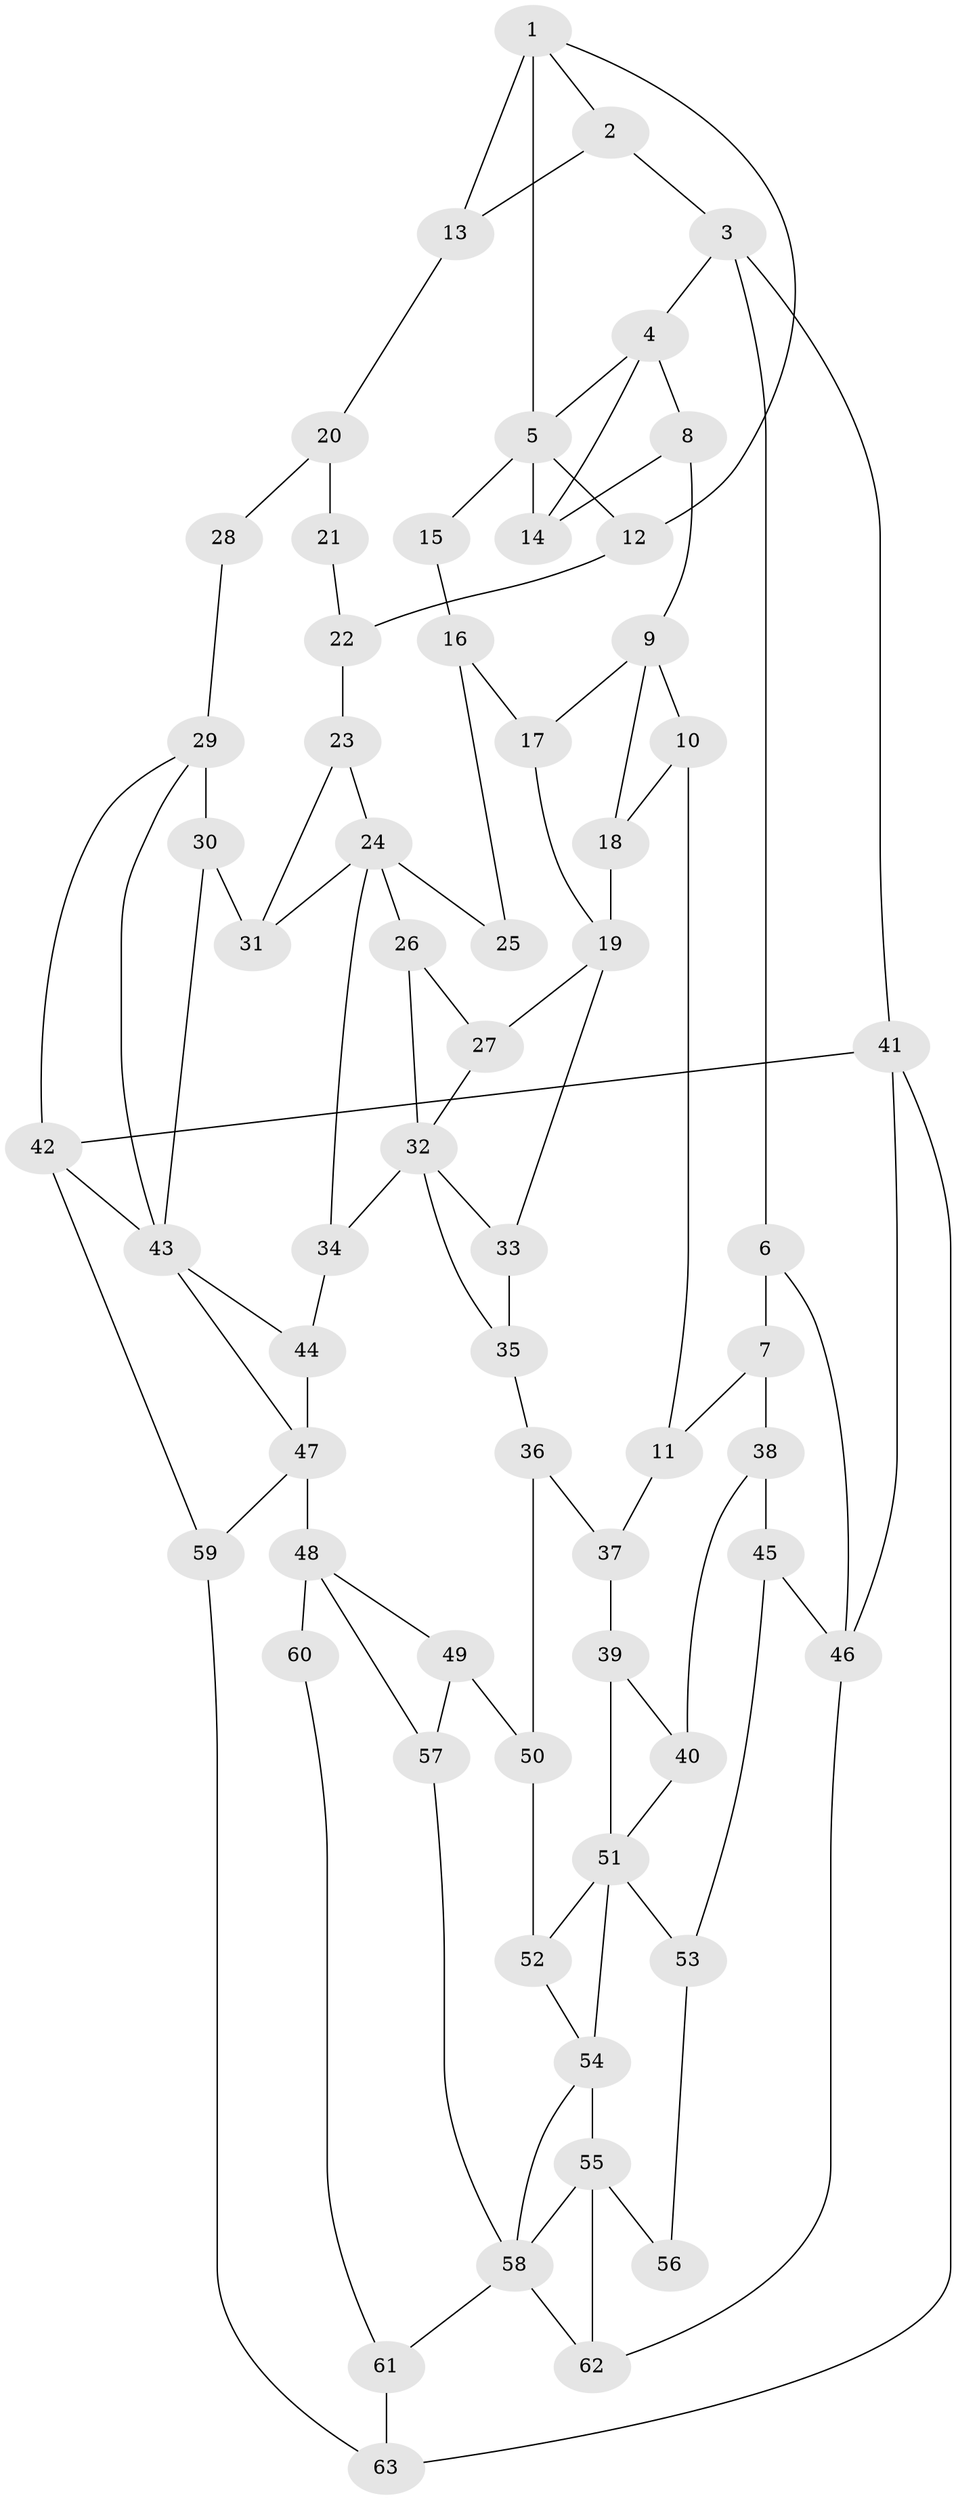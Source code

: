 // original degree distribution, {3: 0.023809523809523808, 4: 0.2222222222222222, 5: 0.5317460317460317, 6: 0.2222222222222222}
// Generated by graph-tools (version 1.1) at 2025/38/03/09/25 02:38:38]
// undirected, 63 vertices, 104 edges
graph export_dot {
graph [start="1"]
  node [color=gray90,style=filled];
  1;
  2;
  3;
  4;
  5;
  6;
  7;
  8;
  9;
  10;
  11;
  12;
  13;
  14;
  15;
  16;
  17;
  18;
  19;
  20;
  21;
  22;
  23;
  24;
  25;
  26;
  27;
  28;
  29;
  30;
  31;
  32;
  33;
  34;
  35;
  36;
  37;
  38;
  39;
  40;
  41;
  42;
  43;
  44;
  45;
  46;
  47;
  48;
  49;
  50;
  51;
  52;
  53;
  54;
  55;
  56;
  57;
  58;
  59;
  60;
  61;
  62;
  63;
  1 -- 2 [weight=1.0];
  1 -- 5 [weight=1.0];
  1 -- 12 [weight=1.0];
  1 -- 13 [weight=2.0];
  2 -- 3 [weight=1.0];
  2 -- 13 [weight=1.0];
  3 -- 4 [weight=1.0];
  3 -- 6 [weight=1.0];
  3 -- 41 [weight=1.0];
  4 -- 5 [weight=1.0];
  4 -- 8 [weight=1.0];
  4 -- 14 [weight=1.0];
  5 -- 12 [weight=1.0];
  5 -- 14 [weight=1.0];
  5 -- 15 [weight=2.0];
  6 -- 7 [weight=2.0];
  6 -- 46 [weight=1.0];
  7 -- 11 [weight=1.0];
  7 -- 38 [weight=2.0];
  8 -- 9 [weight=2.0];
  8 -- 14 [weight=1.0];
  9 -- 10 [weight=1.0];
  9 -- 17 [weight=1.0];
  9 -- 18 [weight=2.0];
  10 -- 11 [weight=1.0];
  10 -- 18 [weight=1.0];
  11 -- 37 [weight=1.0];
  12 -- 22 [weight=1.0];
  13 -- 20 [weight=2.0];
  15 -- 16 [weight=1.0];
  16 -- 17 [weight=1.0];
  16 -- 25 [weight=1.0];
  17 -- 19 [weight=1.0];
  18 -- 19 [weight=3.0];
  19 -- 27 [weight=1.0];
  19 -- 33 [weight=1.0];
  20 -- 21 [weight=2.0];
  20 -- 28 [weight=2.0];
  21 -- 22 [weight=1.0];
  22 -- 23 [weight=1.0];
  23 -- 24 [weight=1.0];
  23 -- 31 [weight=1.0];
  24 -- 25 [weight=2.0];
  24 -- 26 [weight=1.0];
  24 -- 31 [weight=1.0];
  24 -- 34 [weight=1.0];
  26 -- 27 [weight=1.0];
  26 -- 32 [weight=1.0];
  27 -- 32 [weight=1.0];
  28 -- 29 [weight=2.0];
  29 -- 30 [weight=1.0];
  29 -- 42 [weight=1.0];
  29 -- 43 [weight=1.0];
  30 -- 31 [weight=1.0];
  30 -- 43 [weight=1.0];
  32 -- 33 [weight=1.0];
  32 -- 34 [weight=2.0];
  32 -- 35 [weight=1.0];
  33 -- 35 [weight=1.0];
  34 -- 44 [weight=2.0];
  35 -- 36 [weight=1.0];
  36 -- 37 [weight=1.0];
  36 -- 50 [weight=1.0];
  37 -- 39 [weight=1.0];
  38 -- 40 [weight=2.0];
  38 -- 45 [weight=1.0];
  39 -- 40 [weight=2.0];
  39 -- 51 [weight=1.0];
  40 -- 51 [weight=1.0];
  41 -- 42 [weight=1.0];
  41 -- 46 [weight=1.0];
  41 -- 63 [weight=1.0];
  42 -- 43 [weight=2.0];
  42 -- 59 [weight=1.0];
  43 -- 44 [weight=1.0];
  43 -- 47 [weight=1.0];
  44 -- 47 [weight=2.0];
  45 -- 46 [weight=1.0];
  45 -- 53 [weight=1.0];
  46 -- 62 [weight=1.0];
  47 -- 48 [weight=2.0];
  47 -- 59 [weight=1.0];
  48 -- 49 [weight=1.0];
  48 -- 57 [weight=1.0];
  48 -- 60 [weight=2.0];
  49 -- 50 [weight=1.0];
  49 -- 57 [weight=1.0];
  50 -- 52 [weight=1.0];
  51 -- 52 [weight=2.0];
  51 -- 53 [weight=1.0];
  51 -- 54 [weight=1.0];
  52 -- 54 [weight=1.0];
  53 -- 56 [weight=1.0];
  54 -- 55 [weight=2.0];
  54 -- 58 [weight=1.0];
  55 -- 56 [weight=2.0];
  55 -- 58 [weight=1.0];
  55 -- 62 [weight=1.0];
  57 -- 58 [weight=1.0];
  58 -- 61 [weight=1.0];
  58 -- 62 [weight=1.0];
  59 -- 63 [weight=1.0];
  60 -- 61 [weight=1.0];
  61 -- 63 [weight=1.0];
}
